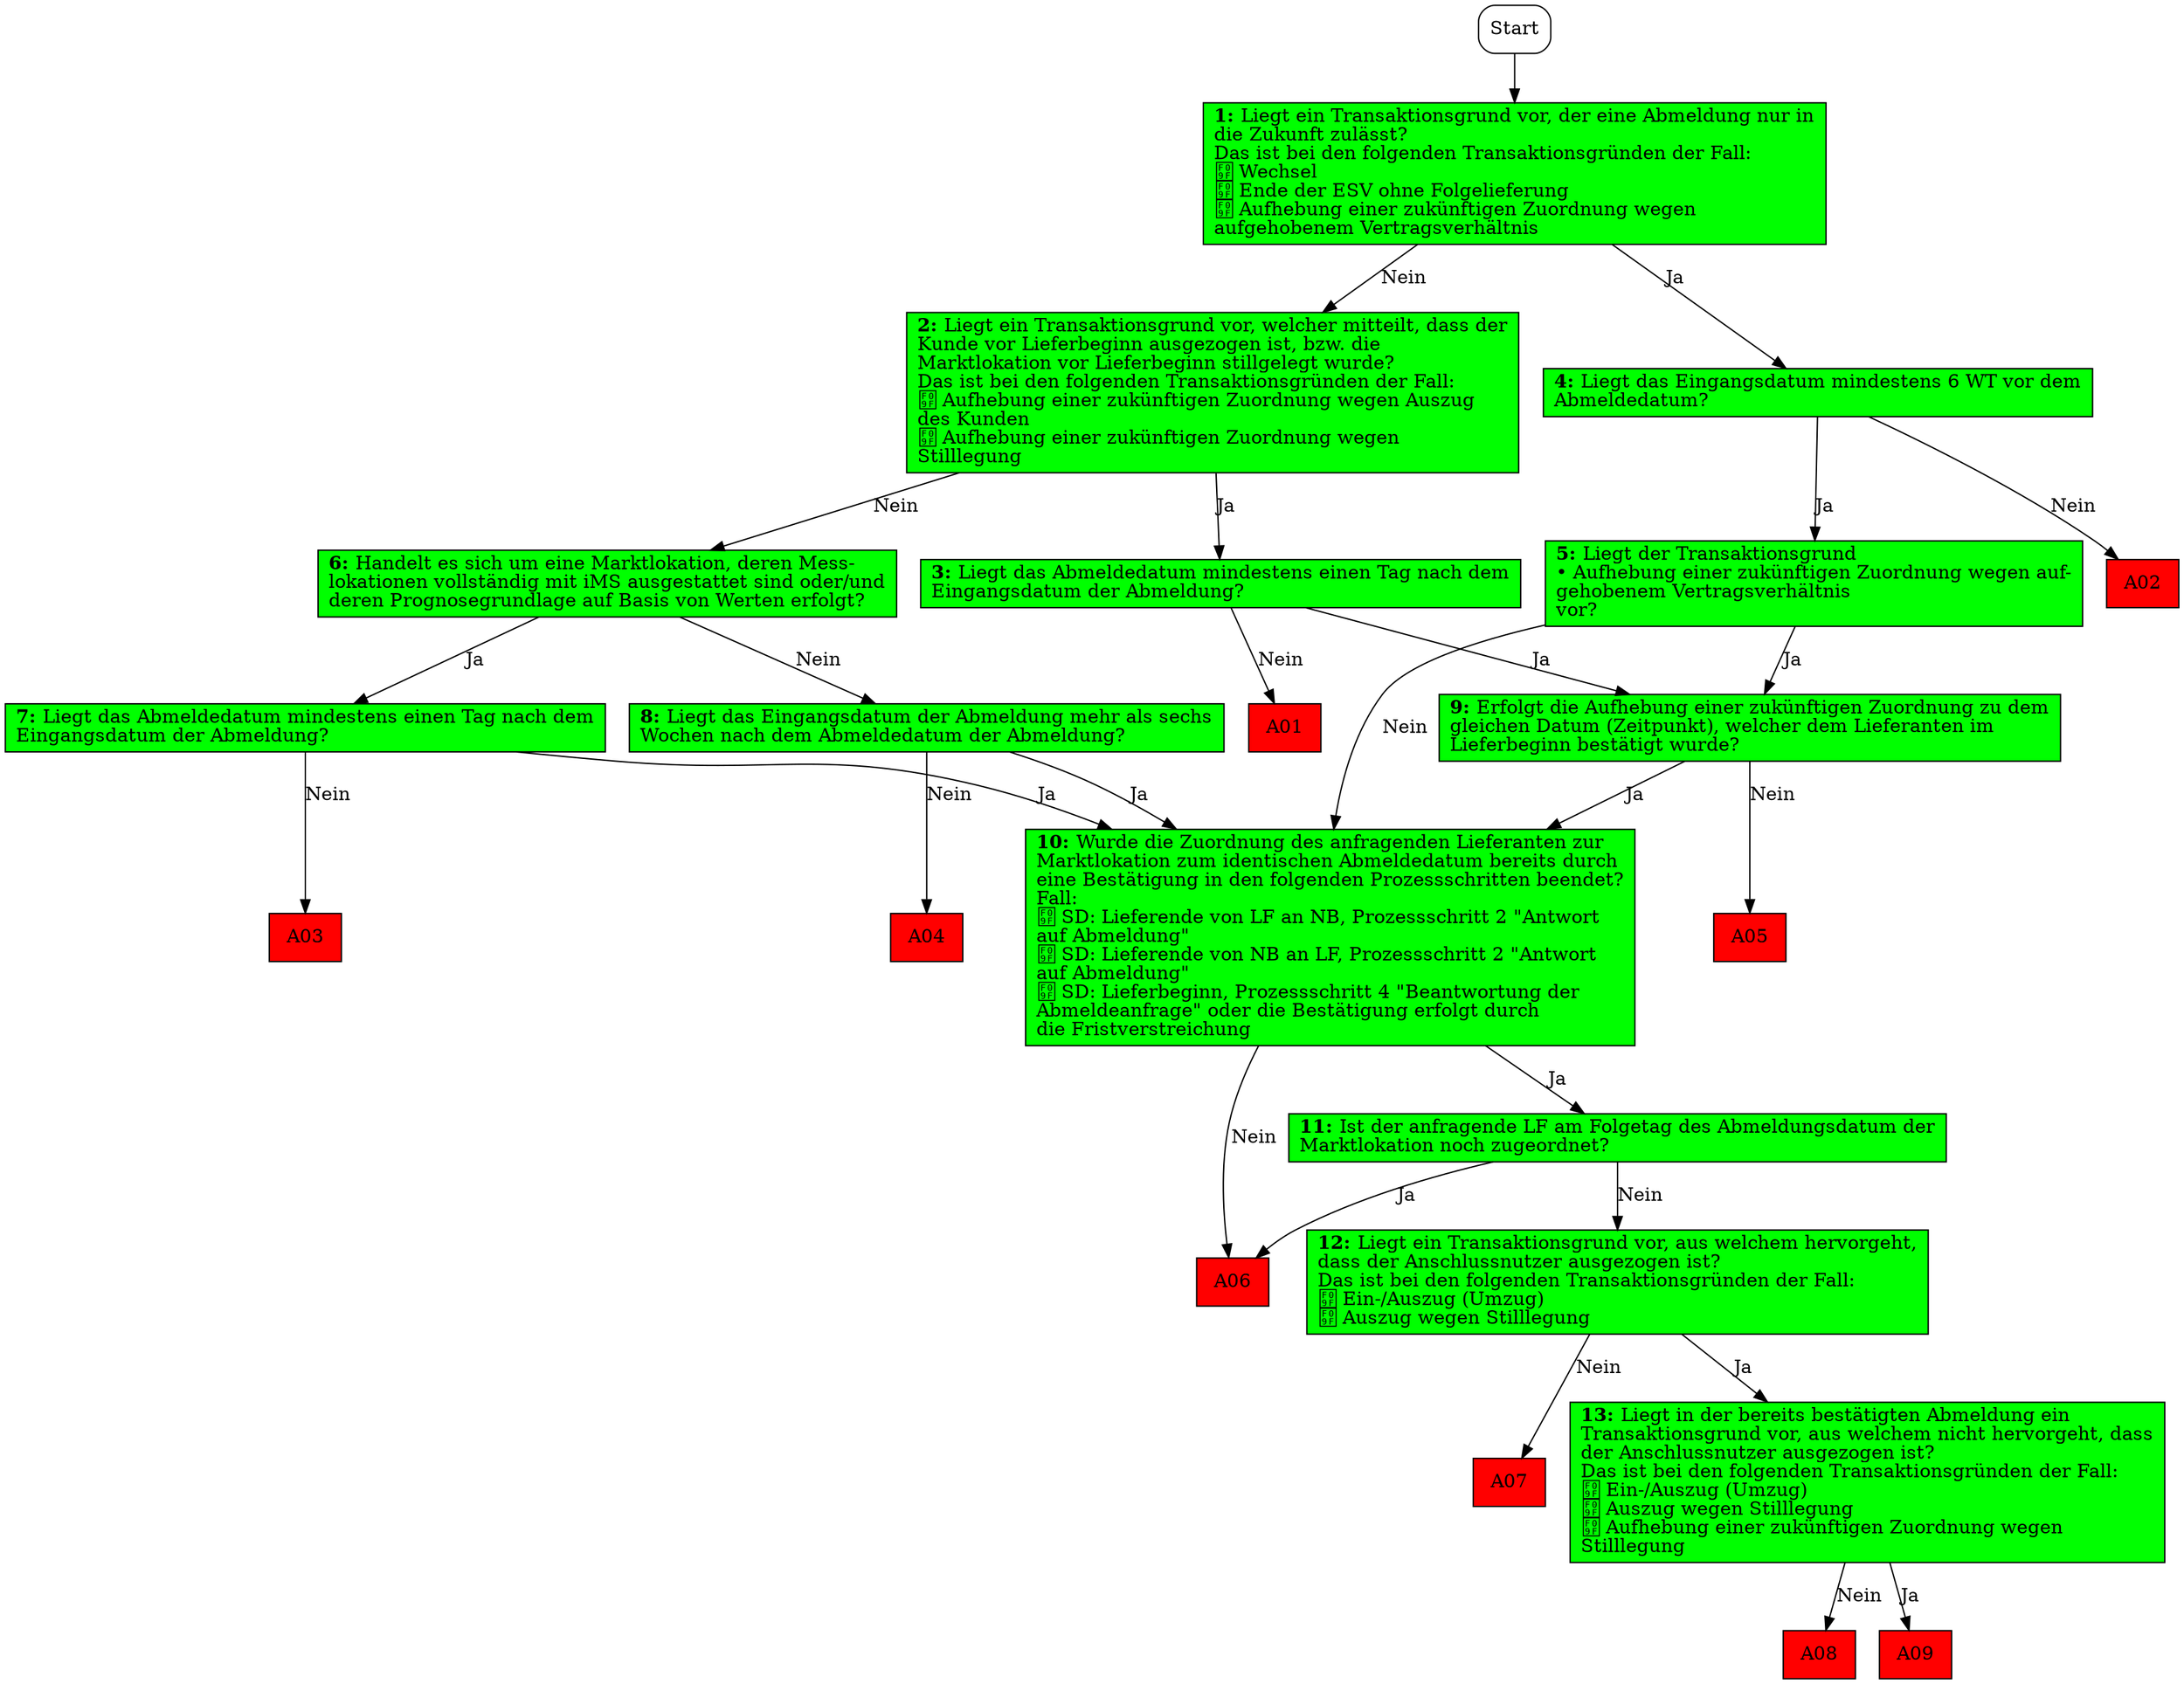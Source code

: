 digraph D {
    "Start" [shape=box, style=rounded, label="Start"];
    "1" [shape=box, style="filled", fillcolor="green", label=<<B>1: </B>Liegt ein Transaktionsgrund vor, der eine Abmeldung nur in<BR align="left"/>die Zukunft zulässt?<BR align="left"/>Das ist bei den folgenden Transaktionsgründen der Fall:<BR align="left"/> Wechsel<BR align="left"/> Ende der ESV ohne Folgelieferung<BR align="left"/> Aufhebung einer zukünftigen Zuordnung wegen<BR align="left"/>aufgehobenem Vertragsverhältnis<BR align="left"/>>];
    "2" [shape=box, style="filled", fillcolor="green", label=<<B>2: </B>Liegt ein Transaktionsgrund vor, welcher mitteilt, dass der<BR align="left"/>Kunde vor Lieferbeginn ausgezogen ist, bzw. die<BR align="left"/>Marktlokation vor Lieferbeginn stillgelegt wurde?<BR align="left"/>Das ist bei den folgenden Transaktionsgründen der Fall:<BR align="left"/> Aufhebung einer zukünftigen Zuordnung wegen Auszug<BR align="left"/>des Kunden<BR align="left"/> Aufhebung einer zukünftigen Zuordnung wegen<BR align="left"/>Stilllegung<BR align="left"/>>];
    "3" [shape=box, style="filled", fillcolor="green", label=<<B>3: </B>Liegt das Abmeldedatum mindestens einen Tag nach dem<BR align="left"/>Eingangsdatum der Abmeldung?<BR align="left"/>>];
    "A01" [shape=box, style="filled", fillcolor="red", label=<A01<BR align="left"/>>];
    "4" [shape=box, style="filled", fillcolor="green", label=<<B>4: </B>Liegt das Eingangsdatum mindestens 6 WT vor dem<BR align="left"/>Abmeldedatum?<BR align="left"/>>];
    "A02" [shape=box, style="filled", fillcolor="red", label=<A02<BR align="left"/>>];
    "5" [shape=box, style="filled", fillcolor="green", label=<<B>5: </B>Liegt der Transaktionsgrund<BR align="left"/>• Aufhebung einer zukünftigen Zuordnung wegen auf-<BR align="left"/>gehobenem Vertragsverhältnis<BR align="left"/>vor?<BR align="left"/>>];
    "6" [shape=box, style="filled", fillcolor="green", label=<<B>6: </B>Handelt es sich um eine Marktlokation, deren Mess-<BR align="left"/>lokationen vollständig mit iMS ausgestattet sind oder/und<BR align="left"/>deren Prognosegrundlage auf Basis von Werten erfolgt?<BR align="left"/>>];
    "7" [shape=box, style="filled", fillcolor="green", label=<<B>7: </B>Liegt das Abmeldedatum mindestens einen Tag nach dem<BR align="left"/>Eingangsdatum der Abmeldung?<BR align="left"/>>];
    "A03" [shape=box, style="filled", fillcolor="red", label=<A03<BR align="left"/>>];
    "8" [shape=box, style="filled", fillcolor="green", label=<<B>8: </B>Liegt das Eingangsdatum der Abmeldung mehr als sechs<BR align="left"/>Wochen nach dem Abmeldedatum der Abmeldung?<BR align="left"/>>];
    "A04" [shape=box, style="filled", fillcolor="red", label=<A04<BR align="left"/>>];
    "9" [shape=box, style="filled", fillcolor="green", label=<<B>9: </B>Erfolgt die Aufhebung einer zukünftigen Zuordnung zu dem<BR align="left"/>gleichen Datum (Zeitpunkt), welcher dem Lieferanten im<BR align="left"/>Lieferbeginn bestätigt wurde?<BR align="left"/>>];
    "A05" [shape=box, style="filled", fillcolor="red", label=<A05<BR align="left"/>>];
    "10" [shape=box, style="filled", fillcolor="green", label=<<B>10: </B>Wurde die Zuordnung des anfragenden Lieferanten zur<BR align="left"/>Marktlokation zum identischen Abmeldedatum bereits durch<BR align="left"/>eine Bestätigung in den folgenden Prozessschritten beendet?<BR align="left"/>Fall:<BR align="left"/> SD: Lieferende von LF an NB, Prozessschritt 2 "Antwort<BR align="left"/>auf Abmeldung"<BR align="left"/> SD: Lieferende von NB an LF, Prozessschritt 2 "Antwort<BR align="left"/>auf Abmeldung"<BR align="left"/> SD: Lieferbeginn, Prozessschritt 4 "Beantwortung der<BR align="left"/>Abmeldeanfrage" oder die Bestätigung erfolgt durch<BR align="left"/>die Fristverstreichung<BR align="left"/>>];
    "A06" [shape=box, style="filled", fillcolor="red", label=<A06<BR align="left"/>>];
    "11" [shape=box, style="filled", fillcolor="green", label=<<B>11: </B>Ist der anfragende LF am Folgetag des Abmeldungsdatum der<BR align="left"/>Marktlokation noch zugeordnet?<BR align="left"/>>];
    "12" [shape=box, style="filled", fillcolor="green", label=<<B>12: </B>Liegt ein Transaktionsgrund vor, aus welchem hervorgeht,<BR align="left"/>dass der Anschlussnutzer ausgezogen ist?<BR align="left"/>Das ist bei den folgenden Transaktionsgründen der Fall:<BR align="left"/> Ein-/Auszug (Umzug)<BR align="left"/> Auszug wegen Stilllegung<BR align="left"/>>];
    "A07" [shape=box, style="filled", fillcolor="red", label=<A07<BR align="left"/>>];
    "13" [shape=box, style="filled", fillcolor="green", label=<<B>13: </B>Liegt in der bereits bestätigten Abmeldung ein<BR align="left"/>Transaktionsgrund vor, aus welchem nicht hervorgeht, dass<BR align="left"/>der Anschlussnutzer ausgezogen ist?<BR align="left"/>Das ist bei den folgenden Transaktionsgründen der Fall:<BR align="left"/> Ein-/Auszug (Umzug)<BR align="left"/> Auszug wegen Stilllegung<BR align="left"/> Aufhebung einer zukünftigen Zuordnung wegen<BR align="left"/>Stilllegung<BR align="left"/>>];
    "A08" [shape=box, style="filled", fillcolor="red", label=<A08<BR align="left"/>>];
    "A09" [shape=box, style="filled", fillcolor="red", label=<A09<BR align="left"/>>];

    "Start" -> "1";
    "1" -> "4" [label="Ja"];
    "1" -> "2" [label="Nein"];
    "2" -> "3" [label="Ja"];
    "2" -> "6" [label="Nein"];
    "3" -> "A01" [label="Nein"];
    "3" -> "9" [label="Ja"];
    "4" -> "A02" [label="Nein"];
    "4" -> "5" [label="Ja"];
    "5" -> "9" [label="Ja"];
    "5" -> "10" [label="Nein"];
    "6" -> "7" [label="Ja"];
    "6" -> "8" [label="Nein"];
    "7" -> "A03" [label="Nein"];
    "7" -> "10" [label="Ja"];
    "8" -> "A04" [label="Nein"];
    "8" -> "10" [label="Ja"];
    "9" -> "A05" [label="Nein"];
    "9" -> "10" [label="Ja"];
    "10" -> "11" [label="Ja"];
    "10" -> "A06" [label="Nein"];
    "11" -> "12" [label="Nein"];
    "11" -> "A06" [label="Ja"];
    "12" -> "A07" [label="Nein"];
    "12" -> "13" [label="Ja"];
    "13" -> "A08" [label="Nein"];
    "13" -> "A09" [label="Ja"];
}

